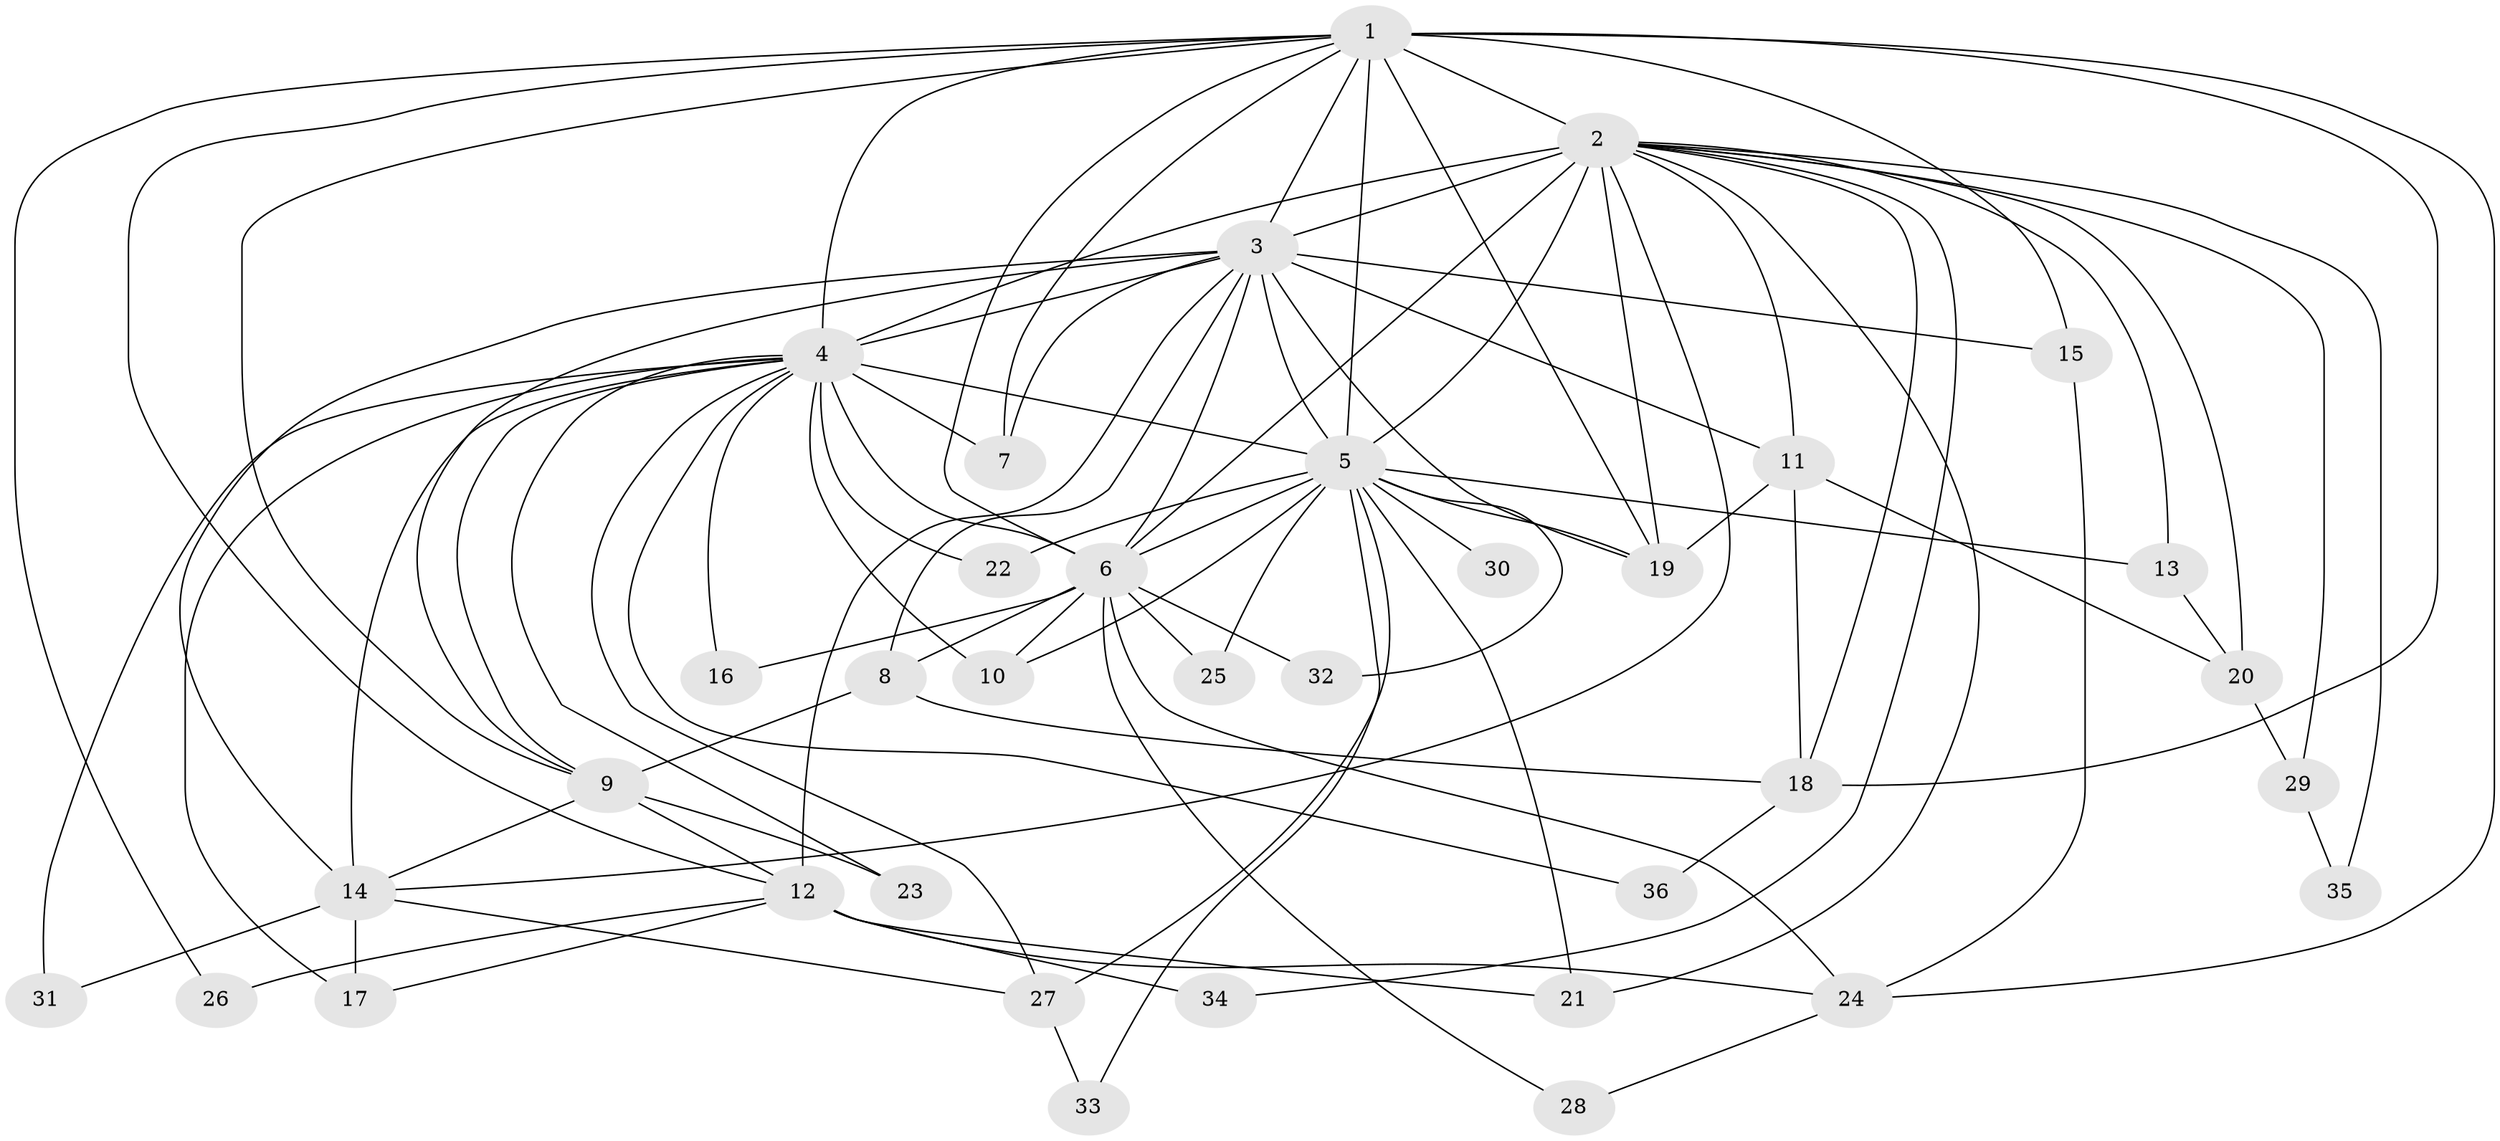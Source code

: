 // original degree distribution, {12: 0.014084507042253521, 13: 0.014084507042253521, 16: 0.056338028169014086, 19: 0.014084507042253521, 22: 0.014084507042253521, 17: 0.014084507042253521, 18: 0.014084507042253521, 3: 0.2112676056338028, 4: 0.08450704225352113, 6: 0.028169014084507043, 5: 0.056338028169014086, 2: 0.4788732394366197}
// Generated by graph-tools (version 1.1) at 2025/49/03/04/25 22:49:18]
// undirected, 36 vertices, 92 edges
graph export_dot {
  node [color=gray90,style=filled];
  1;
  2;
  3;
  4;
  5;
  6;
  7;
  8;
  9;
  10;
  11;
  12;
  13;
  14;
  15;
  16;
  17;
  18;
  19;
  20;
  21;
  22;
  23;
  24;
  25;
  26;
  27;
  28;
  29;
  30;
  31;
  32;
  33;
  34;
  35;
  36;
  1 -- 2 [weight=4.0];
  1 -- 3 [weight=4.0];
  1 -- 4 [weight=2.0];
  1 -- 5 [weight=4.0];
  1 -- 6 [weight=2.0];
  1 -- 7 [weight=1.0];
  1 -- 9 [weight=1.0];
  1 -- 12 [weight=1.0];
  1 -- 15 [weight=1.0];
  1 -- 18 [weight=1.0];
  1 -- 19 [weight=2.0];
  1 -- 24 [weight=1.0];
  1 -- 26 [weight=1.0];
  2 -- 3 [weight=4.0];
  2 -- 4 [weight=2.0];
  2 -- 5 [weight=4.0];
  2 -- 6 [weight=2.0];
  2 -- 11 [weight=1.0];
  2 -- 13 [weight=1.0];
  2 -- 14 [weight=1.0];
  2 -- 18 [weight=1.0];
  2 -- 19 [weight=1.0];
  2 -- 20 [weight=2.0];
  2 -- 21 [weight=1.0];
  2 -- 29 [weight=1.0];
  2 -- 34 [weight=1.0];
  2 -- 35 [weight=1.0];
  3 -- 4 [weight=2.0];
  3 -- 5 [weight=4.0];
  3 -- 6 [weight=3.0];
  3 -- 7 [weight=1.0];
  3 -- 8 [weight=1.0];
  3 -- 9 [weight=1.0];
  3 -- 11 [weight=1.0];
  3 -- 12 [weight=6.0];
  3 -- 14 [weight=1.0];
  3 -- 15 [weight=2.0];
  3 -- 19 [weight=1.0];
  4 -- 5 [weight=3.0];
  4 -- 6 [weight=1.0];
  4 -- 7 [weight=1.0];
  4 -- 9 [weight=1.0];
  4 -- 10 [weight=1.0];
  4 -- 14 [weight=1.0];
  4 -- 16 [weight=1.0];
  4 -- 17 [weight=2.0];
  4 -- 22 [weight=1.0];
  4 -- 23 [weight=1.0];
  4 -- 27 [weight=1.0];
  4 -- 31 [weight=1.0];
  4 -- 36 [weight=1.0];
  5 -- 6 [weight=2.0];
  5 -- 10 [weight=1.0];
  5 -- 13 [weight=1.0];
  5 -- 19 [weight=1.0];
  5 -- 21 [weight=1.0];
  5 -- 22 [weight=1.0];
  5 -- 25 [weight=1.0];
  5 -- 27 [weight=1.0];
  5 -- 30 [weight=1.0];
  5 -- 32 [weight=1.0];
  5 -- 33 [weight=1.0];
  6 -- 8 [weight=1.0];
  6 -- 10 [weight=1.0];
  6 -- 16 [weight=1.0];
  6 -- 24 [weight=2.0];
  6 -- 25 [weight=1.0];
  6 -- 28 [weight=1.0];
  6 -- 32 [weight=1.0];
  8 -- 9 [weight=1.0];
  8 -- 18 [weight=1.0];
  9 -- 12 [weight=2.0];
  9 -- 14 [weight=1.0];
  9 -- 23 [weight=1.0];
  11 -- 18 [weight=1.0];
  11 -- 19 [weight=1.0];
  11 -- 20 [weight=1.0];
  12 -- 17 [weight=1.0];
  12 -- 21 [weight=1.0];
  12 -- 24 [weight=1.0];
  12 -- 26 [weight=1.0];
  12 -- 34 [weight=1.0];
  13 -- 20 [weight=1.0];
  14 -- 17 [weight=2.0];
  14 -- 27 [weight=1.0];
  14 -- 31 [weight=1.0];
  15 -- 24 [weight=1.0];
  18 -- 36 [weight=1.0];
  20 -- 29 [weight=1.0];
  24 -- 28 [weight=1.0];
  27 -- 33 [weight=1.0];
  29 -- 35 [weight=1.0];
}
